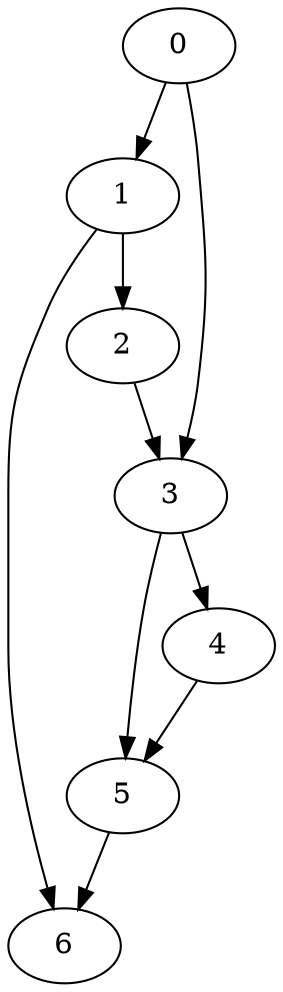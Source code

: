 digraph {
	0
	1
	2
	3
	4
	5
	6
	1 -> 6
	5 -> 6
	0 -> 1
	1 -> 2
	0 -> 3
	2 -> 3
	3 -> 4
	3 -> 5
	4 -> 5
}
